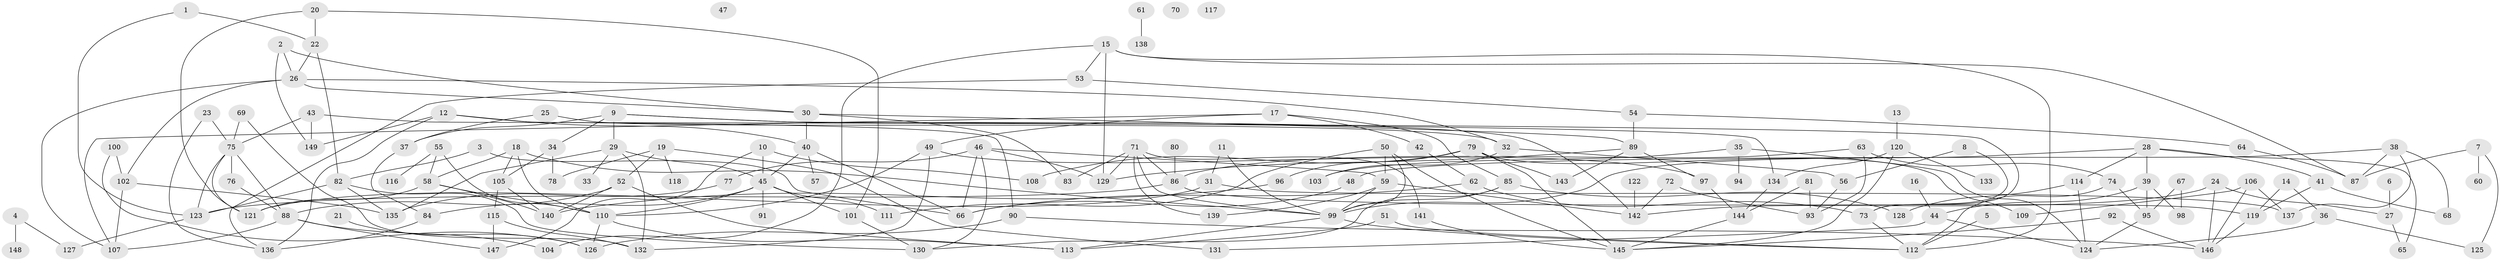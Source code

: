 // Generated by graph-tools (version 1.1) at 2025/13/03/09/25 04:13:00]
// undirected, 149 vertices, 233 edges
graph export_dot {
graph [start="1"]
  node [color=gray90,style=filled];
  1;
  2;
  3;
  4;
  5;
  6;
  7;
  8;
  9;
  10;
  11;
  12;
  13;
  14;
  15;
  16;
  17;
  18;
  19;
  20;
  21;
  22;
  23;
  24;
  25;
  26;
  27;
  28;
  29;
  30;
  31;
  32;
  33;
  34;
  35;
  36;
  37;
  38;
  39;
  40;
  41;
  42;
  43;
  44;
  45;
  46;
  47;
  48;
  49;
  50;
  51;
  52;
  53;
  54;
  55;
  56;
  57;
  58;
  59;
  60;
  61;
  62;
  63;
  64;
  65;
  66;
  67;
  68;
  69;
  70;
  71;
  72;
  73;
  74;
  75;
  76;
  77;
  78;
  79;
  80;
  81;
  82;
  83;
  84;
  85;
  86;
  87;
  88;
  89;
  90;
  91;
  92;
  93;
  94;
  95;
  96;
  97;
  98;
  99;
  100;
  101;
  102;
  103;
  104;
  105;
  106;
  107;
  108;
  109;
  110;
  111;
  112;
  113;
  114;
  115;
  116;
  117;
  118;
  119;
  120;
  121;
  122;
  123;
  124;
  125;
  126;
  127;
  128;
  129;
  130;
  131;
  132;
  133;
  134;
  135;
  136;
  137;
  138;
  139;
  140;
  141;
  142;
  143;
  144;
  145;
  146;
  147;
  148;
  149;
  1 -- 22;
  1 -- 123;
  2 -- 26;
  2 -- 30;
  2 -- 149;
  3 -- 66;
  3 -- 82;
  4 -- 127;
  4 -- 148;
  5 -- 112;
  6 -- 27;
  7 -- 60;
  7 -- 87;
  7 -- 125;
  8 -- 56;
  8 -- 73;
  9 -- 29;
  9 -- 34;
  9 -- 37;
  9 -- 134;
  9 -- 142;
  10 -- 45;
  10 -- 108;
  10 -- 147;
  11 -- 31;
  11 -- 99;
  12 -- 40;
  12 -- 90;
  12 -- 136;
  12 -- 149;
  13 -- 120;
  14 -- 36;
  14 -- 119;
  15 -- 53;
  15 -- 87;
  15 -- 104;
  15 -- 112;
  15 -- 129;
  16 -- 44;
  17 -- 42;
  17 -- 49;
  17 -- 85;
  17 -- 107;
  18 -- 58;
  18 -- 99;
  18 -- 105;
  18 -- 110;
  19 -- 52;
  19 -- 78;
  19 -- 118;
  19 -- 131;
  20 -- 22;
  20 -- 101;
  20 -- 121;
  21 -- 126;
  22 -- 26;
  22 -- 82;
  23 -- 75;
  23 -- 136;
  24 -- 27;
  24 -- 142;
  24 -- 146;
  25 -- 32;
  25 -- 37;
  26 -- 30;
  26 -- 32;
  26 -- 102;
  26 -- 107;
  27 -- 65;
  28 -- 39;
  28 -- 41;
  28 -- 65;
  28 -- 99;
  28 -- 114;
  29 -- 33;
  29 -- 45;
  29 -- 132;
  29 -- 135;
  30 -- 40;
  30 -- 83;
  30 -- 89;
  31 -- 121;
  31 -- 137;
  32 -- 56;
  32 -- 103;
  34 -- 78;
  34 -- 105;
  35 -- 94;
  35 -- 103;
  35 -- 124;
  36 -- 124;
  36 -- 125;
  37 -- 84;
  38 -- 48;
  38 -- 68;
  38 -- 87;
  38 -- 137;
  39 -- 44;
  39 -- 95;
  39 -- 98;
  40 -- 45;
  40 -- 57;
  40 -- 66;
  41 -- 68;
  41 -- 119;
  42 -- 62;
  43 -- 73;
  43 -- 75;
  43 -- 149;
  44 -- 124;
  44 -- 131;
  45 -- 84;
  45 -- 91;
  45 -- 101;
  45 -- 110;
  45 -- 111;
  46 -- 59;
  46 -- 66;
  46 -- 77;
  46 -- 129;
  46 -- 130;
  48 -- 66;
  49 -- 97;
  49 -- 110;
  49 -- 132;
  50 -- 59;
  50 -- 99;
  50 -- 111;
  50 -- 145;
  51 -- 112;
  51 -- 113;
  52 -- 88;
  52 -- 113;
  52 -- 140;
  53 -- 54;
  53 -- 136;
  54 -- 64;
  54 -- 89;
  55 -- 58;
  55 -- 110;
  55 -- 116;
  56 -- 93;
  58 -- 110;
  58 -- 121;
  58 -- 140;
  59 -- 99;
  59 -- 139;
  59 -- 142;
  61 -- 138;
  62 -- 66;
  62 -- 73;
  63 -- 74;
  63 -- 86;
  63 -- 93;
  64 -- 87;
  67 -- 95;
  67 -- 98;
  69 -- 75;
  69 -- 132;
  71 -- 83;
  71 -- 86;
  71 -- 99;
  71 -- 129;
  71 -- 139;
  71 -- 141;
  72 -- 93;
  72 -- 142;
  73 -- 112;
  74 -- 95;
  74 -- 112;
  75 -- 76;
  75 -- 88;
  75 -- 121;
  75 -- 123;
  76 -- 88;
  77 -- 135;
  79 -- 96;
  79 -- 108;
  79 -- 109;
  79 -- 143;
  79 -- 145;
  80 -- 86;
  81 -- 93;
  81 -- 144;
  82 -- 123;
  82 -- 130;
  82 -- 135;
  84 -- 136;
  85 -- 99;
  85 -- 128;
  85 -- 130;
  86 -- 119;
  86 -- 123;
  88 -- 104;
  88 -- 107;
  88 -- 147;
  89 -- 97;
  89 -- 129;
  89 -- 143;
  90 -- 126;
  90 -- 146;
  92 -- 145;
  92 -- 146;
  95 -- 124;
  96 -- 140;
  97 -- 144;
  99 -- 112;
  99 -- 113;
  100 -- 102;
  100 -- 126;
  101 -- 130;
  102 -- 107;
  102 -- 135;
  105 -- 115;
  105 -- 140;
  106 -- 109;
  106 -- 137;
  106 -- 146;
  110 -- 113;
  110 -- 126;
  114 -- 124;
  114 -- 128;
  115 -- 132;
  115 -- 147;
  119 -- 146;
  120 -- 133;
  120 -- 134;
  120 -- 145;
  122 -- 142;
  123 -- 127;
  134 -- 144;
  141 -- 145;
  144 -- 145;
}
